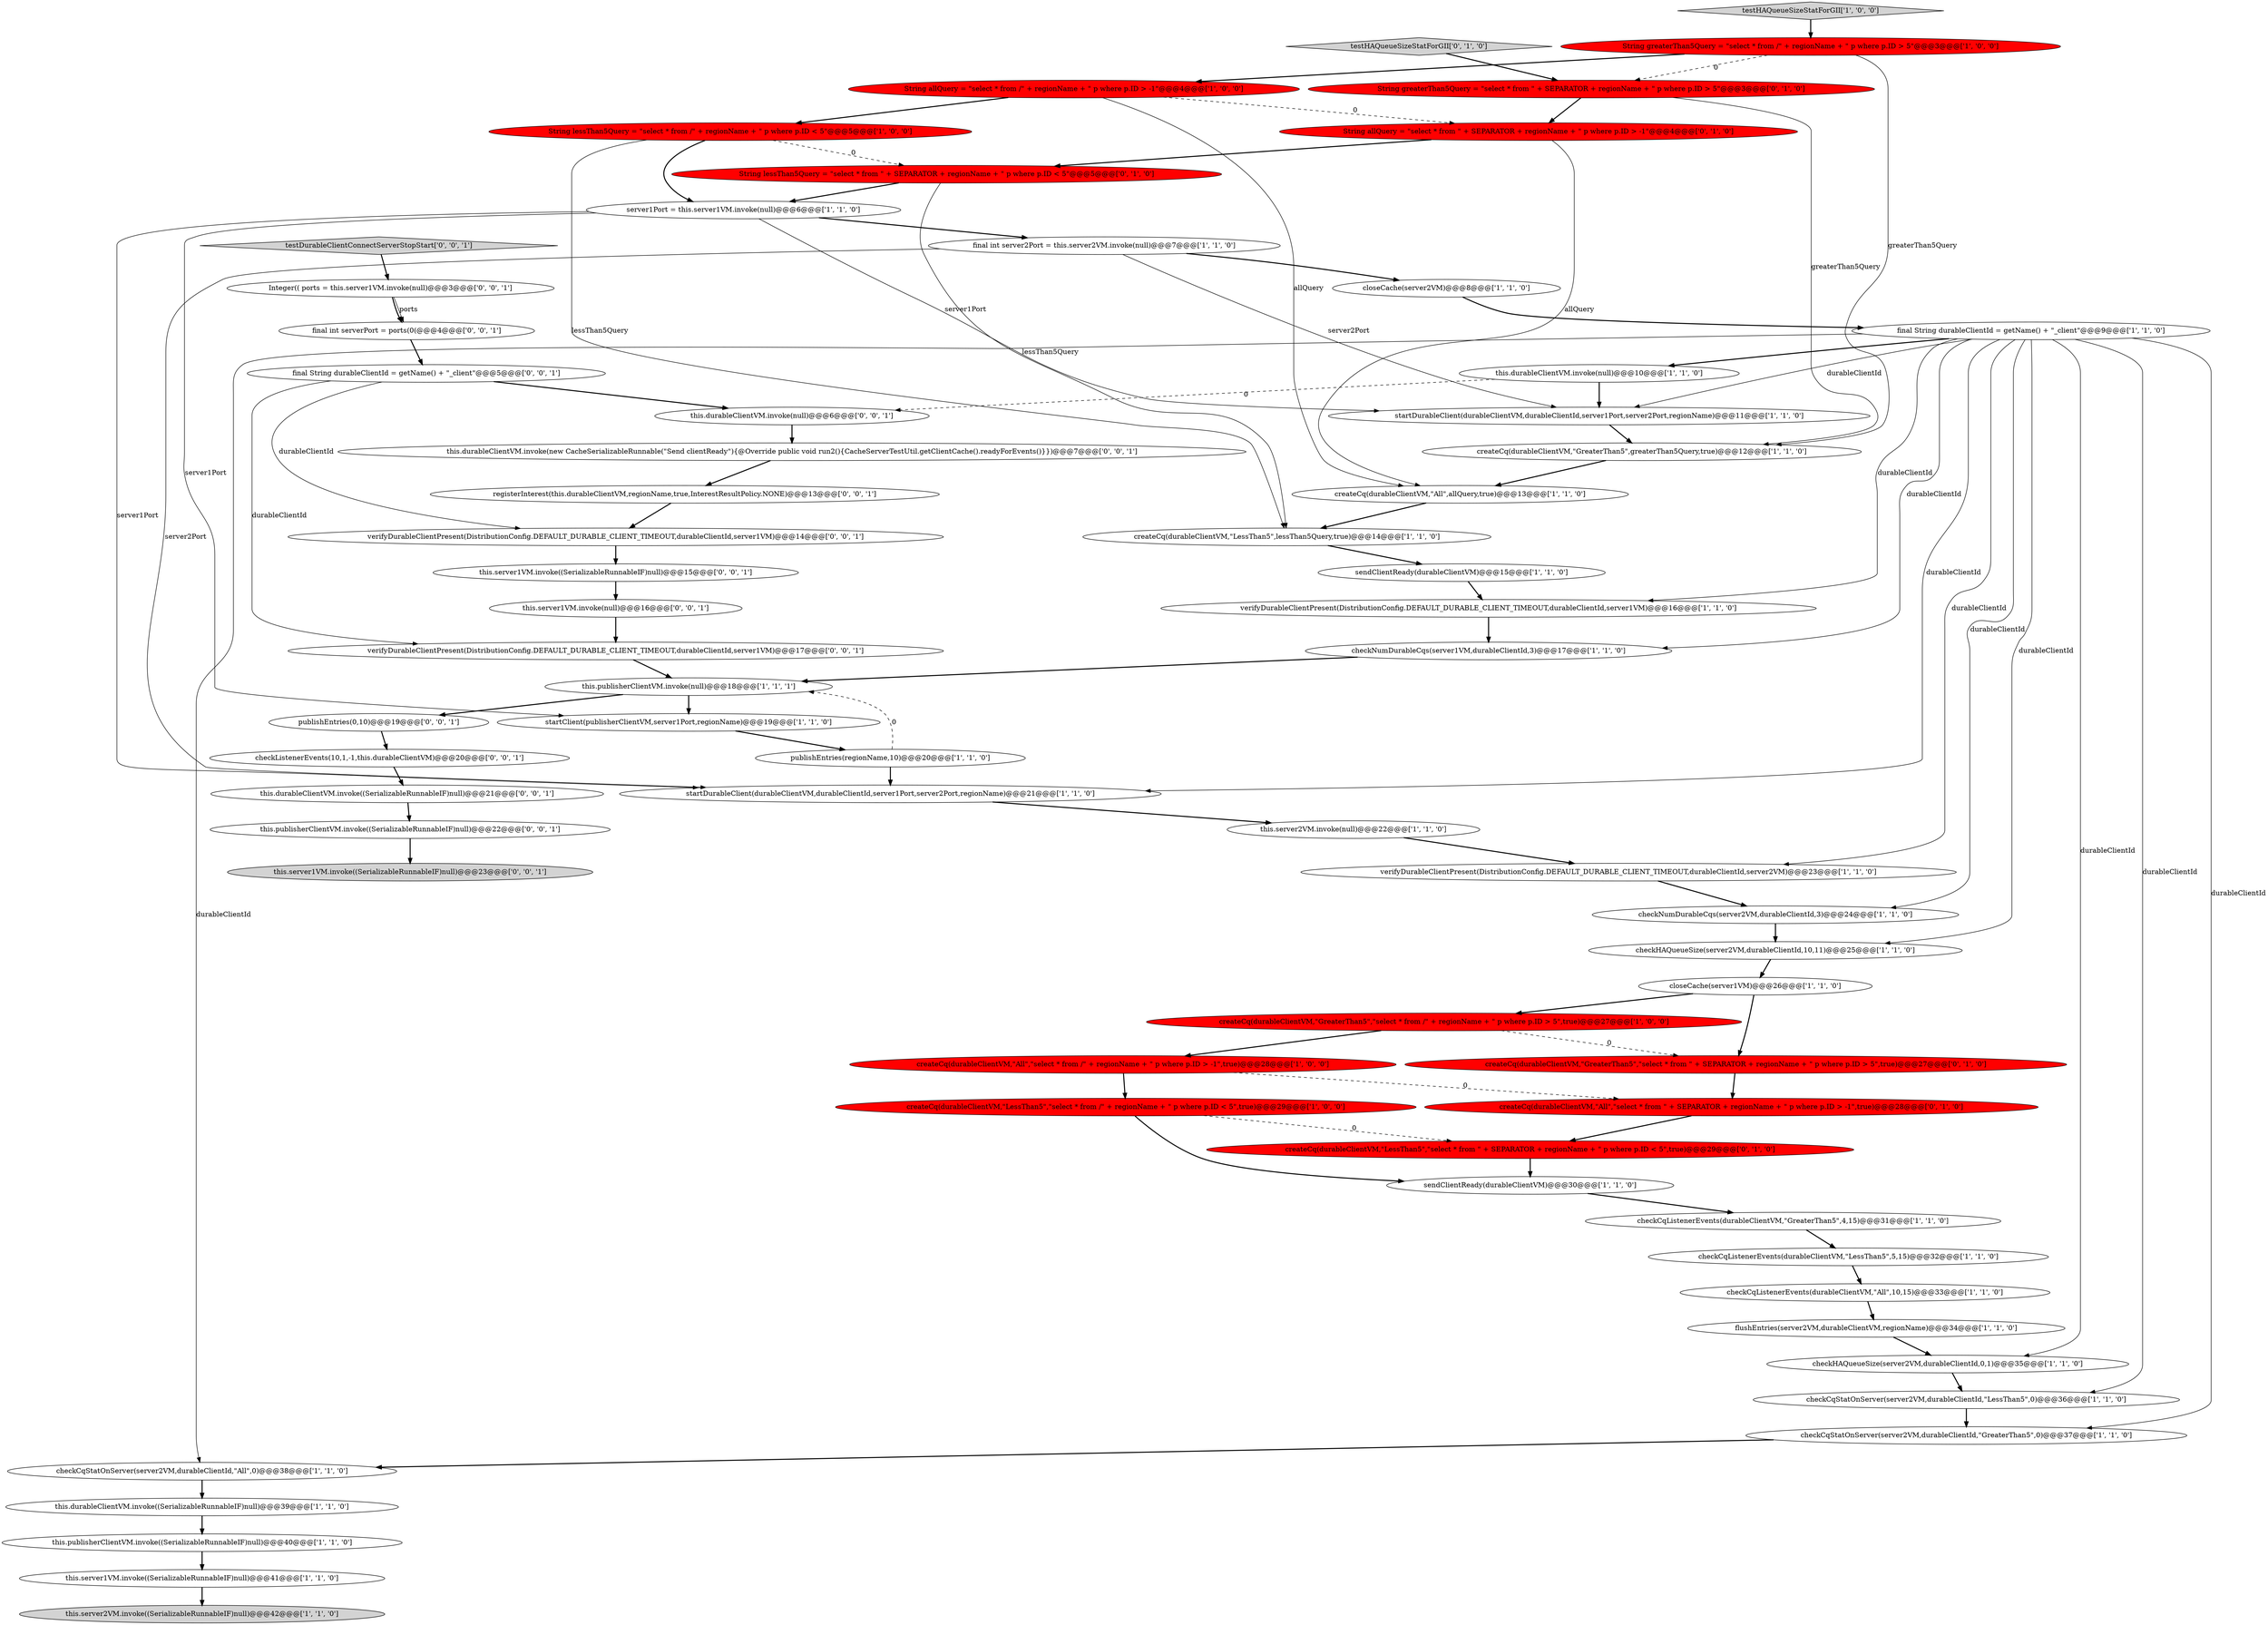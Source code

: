digraph {
21 [style = filled, label = "this.durableClientVM.invoke((SerializableRunnableIF)null)@@@39@@@['1', '1', '0']", fillcolor = white, shape = ellipse image = "AAA0AAABBB1BBB"];
26 [style = filled, label = "final String durableClientId = getName() + \"_client\"@@@9@@@['1', '1', '0']", fillcolor = white, shape = ellipse image = "AAA0AAABBB1BBB"];
42 [style = filled, label = "String allQuery = \"select * from \" + SEPARATOR + regionName + \" p where p.ID > -1\"@@@4@@@['0', '1', '0']", fillcolor = red, shape = ellipse image = "AAA1AAABBB2BBB"];
30 [style = filled, label = "createCq(durableClientVM,\"GreaterThan5\",greaterThan5Query,true)@@@12@@@['1', '1', '0']", fillcolor = white, shape = ellipse image = "AAA0AAABBB1BBB"];
58 [style = filled, label = "publishEntries(0,10)@@@19@@@['0', '0', '1']", fillcolor = white, shape = ellipse image = "AAA0AAABBB3BBB"];
28 [style = filled, label = "this.publisherClientVM.invoke(null)@@@18@@@['1', '1', '1']", fillcolor = white, shape = ellipse image = "AAA0AAABBB1BBB"];
36 [style = filled, label = "publishEntries(regionName,10)@@@20@@@['1', '1', '0']", fillcolor = white, shape = ellipse image = "AAA0AAABBB1BBB"];
16 [style = filled, label = "sendClientReady(durableClientVM)@@@15@@@['1', '1', '0']", fillcolor = white, shape = ellipse image = "AAA0AAABBB1BBB"];
6 [style = filled, label = "checkCqStatOnServer(server2VM,durableClientId,\"All\",0)@@@38@@@['1', '1', '0']", fillcolor = white, shape = ellipse image = "AAA0AAABBB1BBB"];
9 [style = filled, label = "final int server2Port = this.server2VM.invoke(null)@@@7@@@['1', '1', '0']", fillcolor = white, shape = ellipse image = "AAA0AAABBB1BBB"];
32 [style = filled, label = "checkCqStatOnServer(server2VM,durableClientId,\"GreaterThan5\",0)@@@37@@@['1', '1', '0']", fillcolor = white, shape = ellipse image = "AAA0AAABBB1BBB"];
37 [style = filled, label = "this.server2VM.invoke(null)@@@22@@@['1', '1', '0']", fillcolor = white, shape = ellipse image = "AAA0AAABBB1BBB"];
55 [style = filled, label = "this.server1VM.invoke((SerializableRunnableIF)null)@@@23@@@['0', '0', '1']", fillcolor = lightgray, shape = ellipse image = "AAA0AAABBB3BBB"];
20 [style = filled, label = "startClient(publisherClientVM,server1Port,regionName)@@@19@@@['1', '1', '0']", fillcolor = white, shape = ellipse image = "AAA0AAABBB1BBB"];
41 [style = filled, label = "createCq(durableClientVM,\"GreaterThan5\",\"select * from \" + SEPARATOR + regionName + \" p where p.ID > 5\",true)@@@27@@@['0', '1', '0']", fillcolor = red, shape = ellipse image = "AAA1AAABBB2BBB"];
60 [style = filled, label = "testDurableClientConnectServerStopStart['0', '0', '1']", fillcolor = lightgray, shape = diamond image = "AAA0AAABBB3BBB"];
45 [style = filled, label = "String lessThan5Query = \"select * from \" + SEPARATOR + regionName + \" p where p.ID < 5\"@@@5@@@['0', '1', '0']", fillcolor = red, shape = ellipse image = "AAA1AAABBB2BBB"];
51 [style = filled, label = "this.server1VM.invoke(null)@@@16@@@['0', '0', '1']", fillcolor = white, shape = ellipse image = "AAA0AAABBB3BBB"];
12 [style = filled, label = "checkNumDurableCqs(server2VM,durableClientId,3)@@@24@@@['1', '1', '0']", fillcolor = white, shape = ellipse image = "AAA0AAABBB1BBB"];
40 [style = filled, label = "checkCqListenerEvents(durableClientVM,\"All\",10,15)@@@33@@@['1', '1', '0']", fillcolor = white, shape = ellipse image = "AAA0AAABBB1BBB"];
2 [style = filled, label = "verifyDurableClientPresent(DistributionConfig.DEFAULT_DURABLE_CLIENT_TIMEOUT,durableClientId,server2VM)@@@23@@@['1', '1', '0']", fillcolor = white, shape = ellipse image = "AAA0AAABBB1BBB"];
63 [style = filled, label = "checkListenerEvents(10,1,-1,this.durableClientVM)@@@20@@@['0', '0', '1']", fillcolor = white, shape = ellipse image = "AAA0AAABBB3BBB"];
17 [style = filled, label = "this.publisherClientVM.invoke((SerializableRunnableIF)null)@@@40@@@['1', '1', '0']", fillcolor = white, shape = ellipse image = "AAA0AAABBB1BBB"];
61 [style = filled, label = "this.server1VM.invoke((SerializableRunnableIF)null)@@@15@@@['0', '0', '1']", fillcolor = white, shape = ellipse image = "AAA0AAABBB3BBB"];
59 [style = filled, label = "this.publisherClientVM.invoke((SerializableRunnableIF)null)@@@22@@@['0', '0', '1']", fillcolor = white, shape = ellipse image = "AAA0AAABBB3BBB"];
19 [style = filled, label = "checkCqListenerEvents(durableClientVM,\"LessThan5\",5,15)@@@32@@@['1', '1', '0']", fillcolor = white, shape = ellipse image = "AAA0AAABBB1BBB"];
27 [style = filled, label = "this.server1VM.invoke((SerializableRunnableIF)null)@@@41@@@['1', '1', '0']", fillcolor = white, shape = ellipse image = "AAA0AAABBB1BBB"];
34 [style = filled, label = "server1Port = this.server1VM.invoke(null)@@@6@@@['1', '1', '0']", fillcolor = white, shape = ellipse image = "AAA0AAABBB1BBB"];
38 [style = filled, label = "String allQuery = \"select * from /\" + regionName + \" p where p.ID > -1\"@@@4@@@['1', '0', '0']", fillcolor = red, shape = ellipse image = "AAA1AAABBB1BBB"];
18 [style = filled, label = "createCq(durableClientVM,\"LessThan5\",lessThan5Query,true)@@@14@@@['1', '1', '0']", fillcolor = white, shape = ellipse image = "AAA0AAABBB1BBB"];
43 [style = filled, label = "testHAQueueSizeStatForGII['0', '1', '0']", fillcolor = lightgray, shape = diamond image = "AAA0AAABBB2BBB"];
4 [style = filled, label = "this.durableClientVM.invoke(null)@@@10@@@['1', '1', '0']", fillcolor = white, shape = ellipse image = "AAA0AAABBB1BBB"];
33 [style = filled, label = "startDurableClient(durableClientVM,durableClientId,server1Port,server2Port,regionName)@@@21@@@['1', '1', '0']", fillcolor = white, shape = ellipse image = "AAA0AAABBB1BBB"];
5 [style = filled, label = "checkHAQueueSize(server2VM,durableClientId,0,1)@@@35@@@['1', '1', '0']", fillcolor = white, shape = ellipse image = "AAA0AAABBB1BBB"];
49 [style = filled, label = "verifyDurableClientPresent(DistributionConfig.DEFAULT_DURABLE_CLIENT_TIMEOUT,durableClientId,server1VM)@@@14@@@['0', '0', '1']", fillcolor = white, shape = ellipse image = "AAA0AAABBB3BBB"];
56 [style = filled, label = "Integer(( ports = this.server1VM.invoke(null)@@@3@@@['0', '0', '1']", fillcolor = white, shape = ellipse image = "AAA0AAABBB3BBB"];
62 [style = filled, label = "verifyDurableClientPresent(DistributionConfig.DEFAULT_DURABLE_CLIENT_TIMEOUT,durableClientId,server1VM)@@@17@@@['0', '0', '1']", fillcolor = white, shape = ellipse image = "AAA0AAABBB3BBB"];
23 [style = filled, label = "checkNumDurableCqs(server1VM,durableClientId,3)@@@17@@@['1', '1', '0']", fillcolor = white, shape = ellipse image = "AAA0AAABBB1BBB"];
53 [style = filled, label = "final int serverPort = ports(0(@@@4@@@['0', '0', '1']", fillcolor = white, shape = ellipse image = "AAA0AAABBB3BBB"];
25 [style = filled, label = "createCq(durableClientVM,\"GreaterThan5\",\"select * from /\" + regionName + \" p where p.ID > 5\",true)@@@27@@@['1', '0', '0']", fillcolor = red, shape = ellipse image = "AAA1AAABBB1BBB"];
39 [style = filled, label = "createCq(durableClientVM,\"All\",\"select * from /\" + regionName + \" p where p.ID > -1\",true)@@@28@@@['1', '0', '0']", fillcolor = red, shape = ellipse image = "AAA1AAABBB1BBB"];
22 [style = filled, label = "verifyDurableClientPresent(DistributionConfig.DEFAULT_DURABLE_CLIENT_TIMEOUT,durableClientId,server1VM)@@@16@@@['1', '1', '0']", fillcolor = white, shape = ellipse image = "AAA0AAABBB1BBB"];
57 [style = filled, label = "registerInterest(this.durableClientVM,regionName,true,InterestResultPolicy.NONE)@@@13@@@['0', '0', '1']", fillcolor = white, shape = ellipse image = "AAA0AAABBB3BBB"];
0 [style = filled, label = "String greaterThan5Query = \"select * from /\" + regionName + \" p where p.ID > 5\"@@@3@@@['1', '0', '0']", fillcolor = red, shape = ellipse image = "AAA1AAABBB1BBB"];
52 [style = filled, label = "this.durableClientVM.invoke(new CacheSerializableRunnable(\"Send clientReady\"){@Override public void run2(){CacheServerTestUtil.getClientCache().readyForEvents()}})@@@7@@@['0', '0', '1']", fillcolor = white, shape = ellipse image = "AAA0AAABBB3BBB"];
48 [style = filled, label = "this.durableClientVM.invoke(null)@@@6@@@['0', '0', '1']", fillcolor = white, shape = ellipse image = "AAA0AAABBB3BBB"];
13 [style = filled, label = "closeCache(server1VM)@@@26@@@['1', '1', '0']", fillcolor = white, shape = ellipse image = "AAA0AAABBB1BBB"];
8 [style = filled, label = "testHAQueueSizeStatForGII['1', '0', '0']", fillcolor = lightgray, shape = diamond image = "AAA0AAABBB1BBB"];
1 [style = filled, label = "closeCache(server2VM)@@@8@@@['1', '1', '0']", fillcolor = white, shape = ellipse image = "AAA0AAABBB1BBB"];
15 [style = filled, label = "String lessThan5Query = \"select * from /\" + regionName + \" p where p.ID < 5\"@@@5@@@['1', '0', '0']", fillcolor = red, shape = ellipse image = "AAA1AAABBB1BBB"];
29 [style = filled, label = "flushEntries(server2VM,durableClientVM,regionName)@@@34@@@['1', '1', '0']", fillcolor = white, shape = ellipse image = "AAA0AAABBB1BBB"];
46 [style = filled, label = "createCq(durableClientVM,\"LessThan5\",\"select * from \" + SEPARATOR + regionName + \" p where p.ID < 5\",true)@@@29@@@['0', '1', '0']", fillcolor = red, shape = ellipse image = "AAA1AAABBB2BBB"];
44 [style = filled, label = "createCq(durableClientVM,\"All\",\"select * from \" + SEPARATOR + regionName + \" p where p.ID > -1\",true)@@@28@@@['0', '1', '0']", fillcolor = red, shape = ellipse image = "AAA1AAABBB2BBB"];
50 [style = filled, label = "final String durableClientId = getName() + \"_client\"@@@5@@@['0', '0', '1']", fillcolor = white, shape = ellipse image = "AAA0AAABBB3BBB"];
3 [style = filled, label = "checkCqStatOnServer(server2VM,durableClientId,\"LessThan5\",0)@@@36@@@['1', '1', '0']", fillcolor = white, shape = ellipse image = "AAA0AAABBB1BBB"];
14 [style = filled, label = "checkHAQueueSize(server2VM,durableClientId,10,11)@@@25@@@['1', '1', '0']", fillcolor = white, shape = ellipse image = "AAA0AAABBB1BBB"];
54 [style = filled, label = "this.durableClientVM.invoke((SerializableRunnableIF)null)@@@21@@@['0', '0', '1']", fillcolor = white, shape = ellipse image = "AAA0AAABBB3BBB"];
24 [style = filled, label = "this.server2VM.invoke((SerializableRunnableIF)null)@@@42@@@['1', '1', '0']", fillcolor = lightgray, shape = ellipse image = "AAA0AAABBB1BBB"];
31 [style = filled, label = "createCq(durableClientVM,\"LessThan5\",\"select * from /\" + regionName + \" p where p.ID < 5\",true)@@@29@@@['1', '0', '0']", fillcolor = red, shape = ellipse image = "AAA1AAABBB1BBB"];
7 [style = filled, label = "createCq(durableClientVM,\"All\",allQuery,true)@@@13@@@['1', '1', '0']", fillcolor = white, shape = ellipse image = "AAA0AAABBB1BBB"];
47 [style = filled, label = "String greaterThan5Query = \"select * from \" + SEPARATOR + regionName + \" p where p.ID > 5\"@@@3@@@['0', '1', '0']", fillcolor = red, shape = ellipse image = "AAA1AAABBB2BBB"];
11 [style = filled, label = "sendClientReady(durableClientVM)@@@30@@@['1', '1', '0']", fillcolor = white, shape = ellipse image = "AAA0AAABBB1BBB"];
35 [style = filled, label = "startDurableClient(durableClientVM,durableClientId,server1Port,server2Port,regionName)@@@11@@@['1', '1', '0']", fillcolor = white, shape = ellipse image = "AAA0AAABBB1BBB"];
10 [style = filled, label = "checkCqListenerEvents(durableClientVM,\"GreaterThan5\",4,15)@@@31@@@['1', '1', '0']", fillcolor = white, shape = ellipse image = "AAA0AAABBB1BBB"];
5->3 [style = bold, label=""];
29->5 [style = bold, label=""];
34->9 [style = bold, label=""];
45->18 [style = solid, label="lessThan5Query"];
28->20 [style = bold, label=""];
42->45 [style = bold, label=""];
26->22 [style = solid, label="durableClientId"];
34->35 [style = solid, label="server1Port"];
10->19 [style = bold, label=""];
0->47 [style = dashed, label="0"];
56->53 [style = solid, label="ports"];
42->7 [style = solid, label="allQuery"];
36->33 [style = bold, label=""];
38->15 [style = bold, label=""];
32->6 [style = bold, label=""];
34->33 [style = solid, label="server1Port"];
15->45 [style = dashed, label="0"];
23->28 [style = bold, label=""];
8->0 [style = bold, label=""];
44->46 [style = bold, label=""];
48->52 [style = bold, label=""];
15->18 [style = solid, label="lessThan5Query"];
39->31 [style = bold, label=""];
26->12 [style = solid, label="durableClientId"];
47->30 [style = solid, label="greaterThan5Query"];
17->27 [style = bold, label=""];
56->53 [style = bold, label=""];
26->5 [style = solid, label="durableClientId"];
13->25 [style = bold, label=""];
15->34 [style = bold, label=""];
63->54 [style = bold, label=""];
26->4 [style = bold, label=""];
22->23 [style = bold, label=""];
31->11 [style = bold, label=""];
25->41 [style = dashed, label="0"];
0->38 [style = bold, label=""];
58->63 [style = bold, label=""];
31->46 [style = dashed, label="0"];
43->47 [style = bold, label=""];
30->7 [style = bold, label=""];
12->14 [style = bold, label=""];
62->28 [style = bold, label=""];
54->59 [style = bold, label=""];
59->55 [style = bold, label=""];
26->2 [style = solid, label="durableClientId"];
9->1 [style = bold, label=""];
0->30 [style = solid, label="greaterThan5Query"];
40->29 [style = bold, label=""];
60->56 [style = bold, label=""];
50->49 [style = solid, label="durableClientId"];
26->6 [style = solid, label="durableClientId"];
25->39 [style = bold, label=""];
51->62 [style = bold, label=""];
47->42 [style = bold, label=""];
6->21 [style = bold, label=""];
26->35 [style = solid, label="durableClientId"];
50->48 [style = bold, label=""];
49->61 [style = bold, label=""];
9->35 [style = solid, label="server2Port"];
26->32 [style = solid, label="durableClientId"];
53->50 [style = bold, label=""];
13->41 [style = bold, label=""];
38->42 [style = dashed, label="0"];
11->10 [style = bold, label=""];
7->18 [style = bold, label=""];
26->3 [style = solid, label="durableClientId"];
37->2 [style = bold, label=""];
27->24 [style = bold, label=""];
9->33 [style = solid, label="server2Port"];
14->13 [style = bold, label=""];
19->40 [style = bold, label=""];
33->37 [style = bold, label=""];
4->48 [style = dashed, label="0"];
35->30 [style = bold, label=""];
20->36 [style = bold, label=""];
28->58 [style = bold, label=""];
18->16 [style = bold, label=""];
61->51 [style = bold, label=""];
4->35 [style = bold, label=""];
39->44 [style = dashed, label="0"];
50->62 [style = solid, label="durableClientId"];
1->26 [style = bold, label=""];
16->22 [style = bold, label=""];
2->12 [style = bold, label=""];
46->11 [style = bold, label=""];
34->20 [style = solid, label="server1Port"];
26->14 [style = solid, label="durableClientId"];
38->7 [style = solid, label="allQuery"];
26->33 [style = solid, label="durableClientId"];
26->23 [style = solid, label="durableClientId"];
57->49 [style = bold, label=""];
52->57 [style = bold, label=""];
3->32 [style = bold, label=""];
41->44 [style = bold, label=""];
21->17 [style = bold, label=""];
45->34 [style = bold, label=""];
36->28 [style = dashed, label="0"];
}
